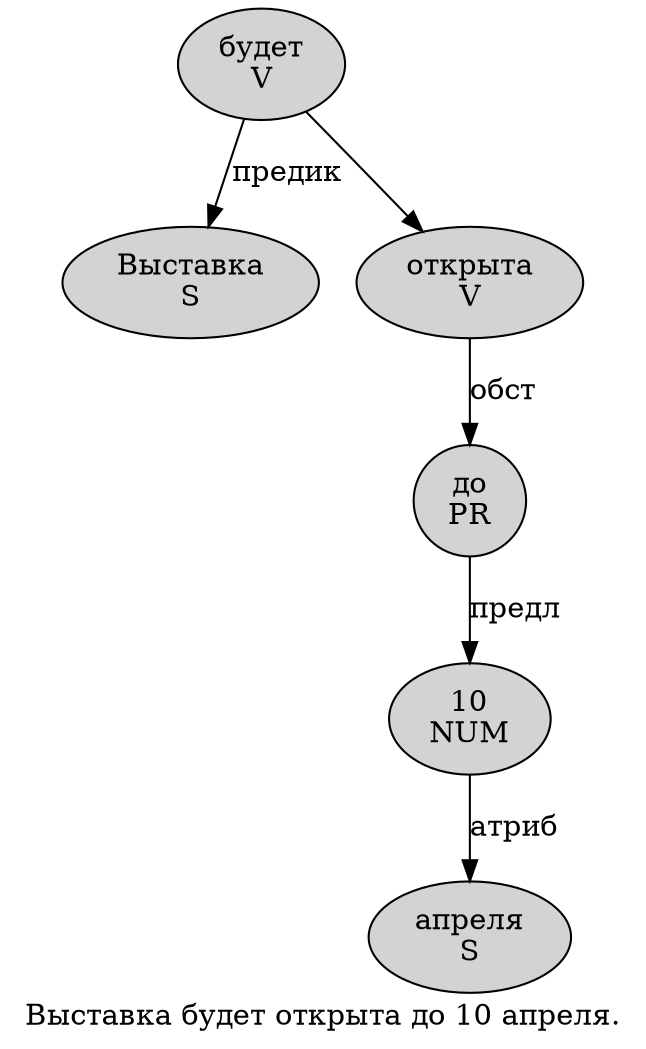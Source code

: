 digraph SENTENCE_1738 {
	graph [label="Выставка будет открыта до 10 апреля."]
	node [style=filled]
		0 [label="Выставка
S" color="" fillcolor=lightgray penwidth=1 shape=ellipse]
		1 [label="будет
V" color="" fillcolor=lightgray penwidth=1 shape=ellipse]
		2 [label="открыта
V" color="" fillcolor=lightgray penwidth=1 shape=ellipse]
		3 [label="до
PR" color="" fillcolor=lightgray penwidth=1 shape=ellipse]
		4 [label="10
NUM" color="" fillcolor=lightgray penwidth=1 shape=ellipse]
		5 [label="апреля
S" color="" fillcolor=lightgray penwidth=1 shape=ellipse]
			1 -> 0 [label="предик"]
			1 -> 2
			3 -> 4 [label="предл"]
			4 -> 5 [label="атриб"]
			2 -> 3 [label="обст"]
}